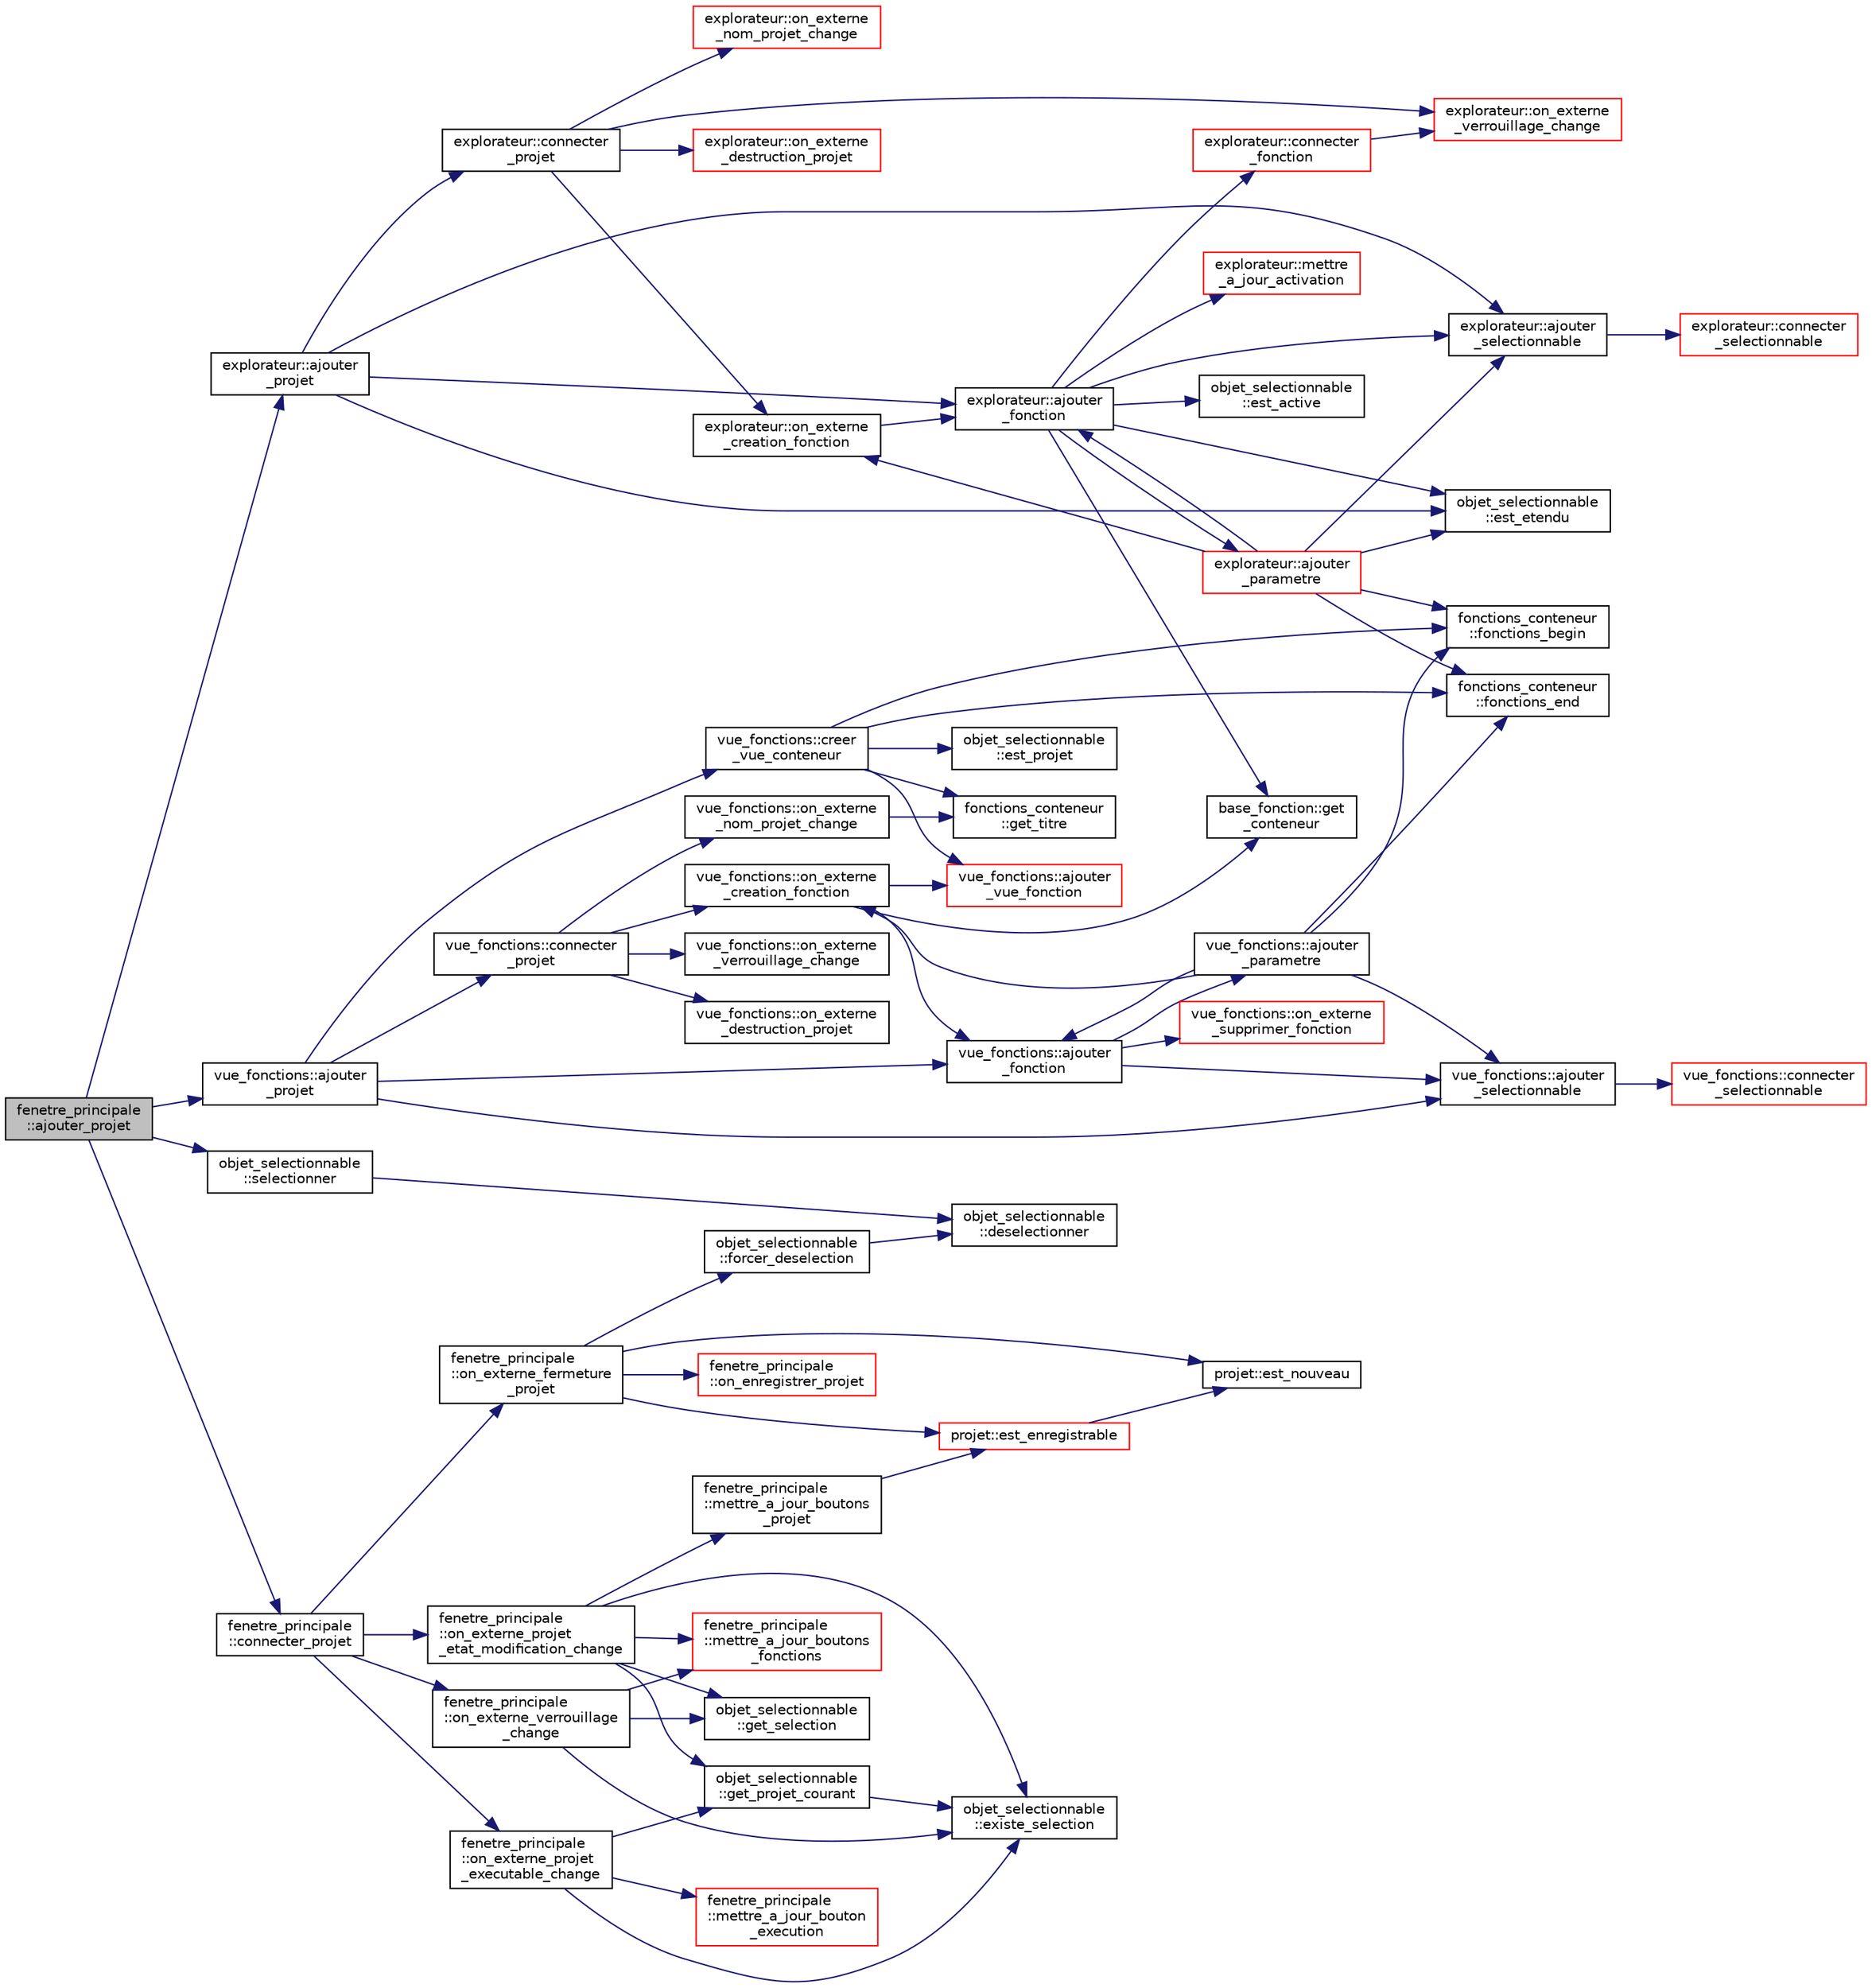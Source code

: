 digraph "fenetre_principale::ajouter_projet"
{
  edge [fontname="Helvetica",fontsize="10",labelfontname="Helvetica",labelfontsize="10"];
  node [fontname="Helvetica",fontsize="10",shape=record];
  rankdir="LR";
  Node234 [label="fenetre_principale\l::ajouter_projet",height=0.2,width=0.4,color="black", fillcolor="grey75", style="filled", fontcolor="black"];
  Node234 -> Node235 [color="midnightblue",fontsize="10",style="solid",fontname="Helvetica"];
  Node235 [label="explorateur::ajouter\l_projet",height=0.2,width=0.4,color="black", fillcolor="white", style="filled",URL="$classexplorateur.html#a187e3de9d541231a4e42cc18dd164c01",tooltip="Ajoute un projet dans l&#39;explorateur. "];
  Node235 -> Node236 [color="midnightblue",fontsize="10",style="solid",fontname="Helvetica"];
  Node236 [label="explorateur::ajouter\l_selectionnable",height=0.2,width=0.4,color="black", fillcolor="white", style="filled",URL="$classexplorateur.html#a887540b504bdc698ba2b8736fe0e9fdc",tooltip="Ajoute un objet sélectionnable à l&#39;explorateur. "];
  Node236 -> Node237 [color="midnightblue",fontsize="10",style="solid",fontname="Helvetica"];
  Node237 [label="explorateur::connecter\l_selectionnable",height=0.2,width=0.4,color="red", fillcolor="white", style="filled",URL="$classexplorateur.html#ad22d29aa9fc32953c4b2b77c56d189db",tooltip="Ajoute les connects pour un objet donné. "];
  Node235 -> Node242 [color="midnightblue",fontsize="10",style="solid",fontname="Helvetica"];
  Node242 [label="explorateur::connecter\l_projet",height=0.2,width=0.4,color="black", fillcolor="white", style="filled",URL="$classexplorateur.html#a2a297d8a36310f5b657c06e13cff0b06",tooltip="Ajoute les connects pour un projet donné. "];
  Node242 -> Node243 [color="midnightblue",fontsize="10",style="solid",fontname="Helvetica"];
  Node243 [label="explorateur::on_externe\l_creation_fonction",height=0.2,width=0.4,color="black", fillcolor="white", style="filled",URL="$classexplorateur.html#a7f6b58995b31a6b09758e6af0c5988a0",tooltip="Fonction appelée lorsqu&#39;un fonction est créée. "];
  Node243 -> Node244 [color="midnightblue",fontsize="10",style="solid",fontname="Helvetica"];
  Node244 [label="explorateur::ajouter\l_fonction",height=0.2,width=0.4,color="black", fillcolor="white", style="filled",URL="$classexplorateur.html#a9da9de05eb1380d7dc9d0dddd85f2432",tooltip="Ajoute une fonction à l&#39;explorateur. "];
  Node244 -> Node245 [color="midnightblue",fontsize="10",style="solid",fontname="Helvetica"];
  Node245 [label="base_fonction::get\l_conteneur",height=0.2,width=0.4,color="black", fillcolor="white", style="filled",URL="$classbase__fonction.html#a3ae15ad4fd18fed8252fe6d10ca17d23",tooltip="Accesseur sur le conteneur de la fonction. "];
  Node244 -> Node236 [color="midnightblue",fontsize="10",style="solid",fontname="Helvetica"];
  Node244 -> Node246 [color="midnightblue",fontsize="10",style="solid",fontname="Helvetica"];
  Node246 [label="explorateur::ajouter\l_parametre",height=0.2,width=0.4,color="red", fillcolor="white", style="filled",URL="$classexplorateur.html#a4f9742e14126da0d20dd6161c005bcd2",tooltip="Ajoute un paramètre à l&#39;explorateur. "];
  Node246 -> Node236 [color="midnightblue",fontsize="10",style="solid",fontname="Helvetica"];
  Node246 -> Node243 [color="midnightblue",fontsize="10",style="solid",fontname="Helvetica"];
  Node246 -> Node248 [color="midnightblue",fontsize="10",style="solid",fontname="Helvetica"];
  Node248 [label="fonctions_conteneur\l::fonctions_begin",height=0.2,width=0.4,color="black", fillcolor="white", style="filled",URL="$classfonctions__conteneur.html#aa1db33c3a0bf76b354e77b4a4324357a",tooltip="Accesseur de l&#39;itérateur de début de liste des fonctions. "];
  Node246 -> Node249 [color="midnightblue",fontsize="10",style="solid",fontname="Helvetica"];
  Node249 [label="fonctions_conteneur\l::fonctions_end",height=0.2,width=0.4,color="black", fillcolor="white", style="filled",URL="$classfonctions__conteneur.html#a165ee65380980b58b521a62810cd7e27",tooltip="Accesseur de l&#39;itérateur de fin de liste des fonctions. "];
  Node246 -> Node244 [color="midnightblue",fontsize="10",style="solid",fontname="Helvetica"];
  Node246 -> Node250 [color="midnightblue",fontsize="10",style="solid",fontname="Helvetica"];
  Node250 [label="objet_selectionnable\l::est_etendu",height=0.2,width=0.4,color="black", fillcolor="white", style="filled",URL="$classobjet__selectionnable.html#af1e714963d861a9895ff590531396707",tooltip="Indique si l&#39;objet est étendu. "];
  Node244 -> Node251 [color="midnightblue",fontsize="10",style="solid",fontname="Helvetica"];
  Node251 [label="explorateur::mettre\l_a_jour_activation",height=0.2,width=0.4,color="red", fillcolor="white", style="filled",URL="$classexplorateur.html#a1c0d1a2f970f2b4d9560f33f74030f7a",tooltip="Met à jour l&#39;activation d&#39;un noeud. "];
  Node244 -> Node255 [color="midnightblue",fontsize="10",style="solid",fontname="Helvetica"];
  Node255 [label="objet_selectionnable\l::est_active",height=0.2,width=0.4,color="black", fillcolor="white", style="filled",URL="$classobjet__selectionnable.html#a9a0bf43723dd1656224cec9f3c42bba0",tooltip="Retourne l&#39;état d&#39;activation de l&#39;objet. "];
  Node244 -> Node250 [color="midnightblue",fontsize="10",style="solid",fontname="Helvetica"];
  Node244 -> Node256 [color="midnightblue",fontsize="10",style="solid",fontname="Helvetica"];
  Node256 [label="explorateur::connecter\l_fonction",height=0.2,width=0.4,color="red", fillcolor="white", style="filled",URL="$classexplorateur.html#a838a8a6442ebd91a5c242ea02c0fe3e2",tooltip="Ajoute les connects pour un fonction donnée. "];
  Node256 -> Node259 [color="midnightblue",fontsize="10",style="solid",fontname="Helvetica"];
  Node259 [label="explorateur::on_externe\l_verrouillage_change",height=0.2,width=0.4,color="red", fillcolor="white", style="filled",URL="$classexplorateur.html#afce2e984617f7198974bcd4db9c4175a",tooltip="Fonction appelée lorsque le vérouillage d&#39;un objet change. "];
  Node242 -> Node259 [color="midnightblue",fontsize="10",style="solid",fontname="Helvetica"];
  Node242 -> Node264 [color="midnightblue",fontsize="10",style="solid",fontname="Helvetica"];
  Node264 [label="explorateur::on_externe\l_nom_projet_change",height=0.2,width=0.4,color="red", fillcolor="white", style="filled",URL="$classexplorateur.html#a9f74457a3d08f73b28f5c4eaaf01acc9",tooltip="Fonction appelée lorsqu&#39;un nom de projet change. "];
  Node242 -> Node266 [color="midnightblue",fontsize="10",style="solid",fontname="Helvetica"];
  Node266 [label="explorateur::on_externe\l_destruction_projet",height=0.2,width=0.4,color="red", fillcolor="white", style="filled",URL="$classexplorateur.html#ad7dd8e9faf432a50a821f76ff8c13e39",tooltip="Fonction appelée lorsqu&#39;un projet est détruit. "];
  Node235 -> Node244 [color="midnightblue",fontsize="10",style="solid",fontname="Helvetica"];
  Node235 -> Node250 [color="midnightblue",fontsize="10",style="solid",fontname="Helvetica"];
  Node234 -> Node269 [color="midnightblue",fontsize="10",style="solid",fontname="Helvetica"];
  Node269 [label="vue_fonctions::ajouter\l_projet",height=0.2,width=0.4,color="black", fillcolor="white", style="filled",URL="$classvue__fonctions.html#ac4069084e2d6cbc37f12f6c83519b1b0",tooltip="Ajoute un projet disponible à la vue. "];
  Node269 -> Node270 [color="midnightblue",fontsize="10",style="solid",fontname="Helvetica"];
  Node270 [label="vue_fonctions::ajouter\l_selectionnable",height=0.2,width=0.4,color="black", fillcolor="white", style="filled",URL="$classvue__fonctions.html#a77d4c5f3bb2ec3a1160c1d05c23b8bb0",tooltip="Ajoute un objet sélectionnable à la vue. "];
  Node270 -> Node271 [color="midnightblue",fontsize="10",style="solid",fontname="Helvetica"];
  Node271 [label="vue_fonctions::connecter\l_selectionnable",height=0.2,width=0.4,color="red", fillcolor="white", style="filled",URL="$classvue__fonctions.html#a8b4d92b99c2f8bad26192a3d496cd97a",tooltip="Ajoute les connections pour un objet sélectionnable donné. "];
  Node269 -> Node285 [color="midnightblue",fontsize="10",style="solid",fontname="Helvetica"];
  Node285 [label="vue_fonctions::connecter\l_projet",height=0.2,width=0.4,color="black", fillcolor="white", style="filled",URL="$classvue__fonctions.html#a7a1bbb16655ef76c7ed9fe1eadc085fa",tooltip="Ajoute les connections pour un projet donné. "];
  Node285 -> Node286 [color="midnightblue",fontsize="10",style="solid",fontname="Helvetica"];
  Node286 [label="vue_fonctions::on_externe\l_creation_fonction",height=0.2,width=0.4,color="black", fillcolor="white", style="filled",URL="$classvue__fonctions.html#a83878c3919ac64ebcd7c04c7c1046888",tooltip="Fonction appelée lorsqu&#39;une fonction est créée. "];
  Node286 -> Node287 [color="midnightblue",fontsize="10",style="solid",fontname="Helvetica"];
  Node287 [label="vue_fonctions::ajouter\l_fonction",height=0.2,width=0.4,color="black", fillcolor="white", style="filled",URL="$classvue__fonctions.html#a5a635af08c44943e09830be4d8f6d041",tooltip="Ajoute une fonction disponible à la vue. "];
  Node287 -> Node270 [color="midnightblue",fontsize="10",style="solid",fontname="Helvetica"];
  Node287 -> Node288 [color="midnightblue",fontsize="10",style="solid",fontname="Helvetica"];
  Node288 [label="vue_fonctions::ajouter\l_parametre",height=0.2,width=0.4,color="black", fillcolor="white", style="filled",URL="$classvue__fonctions.html#ac0eb435722cb06695d5a30456659f729",tooltip="Ajoute un paramètre disponible à la vue. "];
  Node288 -> Node270 [color="midnightblue",fontsize="10",style="solid",fontname="Helvetica"];
  Node288 -> Node286 [color="midnightblue",fontsize="10",style="solid",fontname="Helvetica"];
  Node288 -> Node248 [color="midnightblue",fontsize="10",style="solid",fontname="Helvetica"];
  Node288 -> Node249 [color="midnightblue",fontsize="10",style="solid",fontname="Helvetica"];
  Node288 -> Node287 [color="midnightblue",fontsize="10",style="solid",fontname="Helvetica"];
  Node287 -> Node289 [color="midnightblue",fontsize="10",style="solid",fontname="Helvetica"];
  Node289 [label="vue_fonctions::on_externe\l_supprimer_fonction",height=0.2,width=0.4,color="red", fillcolor="white", style="filled",URL="$classvue__fonctions.html#aabefa95bb20446100e0e06b13ce13709",tooltip="Fonction appelée lorsqu&#39;une fonction est supprimée. "];
  Node286 -> Node245 [color="midnightblue",fontsize="10",style="solid",fontname="Helvetica"];
  Node286 -> Node276 [color="midnightblue",fontsize="10",style="solid",fontname="Helvetica"];
  Node276 [label="vue_fonctions::ajouter\l_vue_fonction",height=0.2,width=0.4,color="red", fillcolor="white", style="filled",URL="$classvue__fonctions.html#a14099ede77972bb7d432789b042ec178",tooltip="Ajoute la vue d&#39;une fonction donnée. "];
  Node285 -> Node293 [color="midnightblue",fontsize="10",style="solid",fontname="Helvetica"];
  Node293 [label="vue_fonctions::on_externe\l_nom_projet_change",height=0.2,width=0.4,color="black", fillcolor="white", style="filled",URL="$classvue__fonctions.html#a952b392ce79225a64e3f5528d745ff30",tooltip="Fonction appelée lorsque le nom d&#39;un projet change. "];
  Node293 -> Node275 [color="midnightblue",fontsize="10",style="solid",fontname="Helvetica"];
  Node275 [label="fonctions_conteneur\l::get_titre",height=0.2,width=0.4,color="black", fillcolor="white", style="filled",URL="$classfonctions__conteneur.html#ab81d1b229c4f0564ef2aef27345bf1ad",tooltip="Fonction virtuelle retournant le titre du conteneur. "];
  Node285 -> Node294 [color="midnightblue",fontsize="10",style="solid",fontname="Helvetica"];
  Node294 [label="vue_fonctions::on_externe\l_verrouillage_change",height=0.2,width=0.4,color="black", fillcolor="white", style="filled",URL="$classvue__fonctions.html#ae1040e9a2b73fb1fbc17e1a0e438c036",tooltip="Fonction appelée lorsque l&#39;état de vérrouillage d&#39;un objet change. "];
  Node285 -> Node295 [color="midnightblue",fontsize="10",style="solid",fontname="Helvetica"];
  Node295 [label="vue_fonctions::on_externe\l_destruction_projet",height=0.2,width=0.4,color="black", fillcolor="white", style="filled",URL="$classvue__fonctions.html#a9ccf7aef7028a0240a4f5eb7d2c26169",tooltip="Fonction appelée lorsqu&#39;un projet est supprimé. "];
  Node269 -> Node287 [color="midnightblue",fontsize="10",style="solid",fontname="Helvetica"];
  Node269 -> Node273 [color="midnightblue",fontsize="10",style="solid",fontname="Helvetica"];
  Node273 [label="vue_fonctions::creer\l_vue_conteneur",height=0.2,width=0.4,color="black", fillcolor="white", style="filled",URL="$classvue__fonctions.html#a43f442e02fedae787e0027e5c766cab4",tooltip="Crée la vue à partir du conteneur courant. "];
  Node273 -> Node274 [color="midnightblue",fontsize="10",style="solid",fontname="Helvetica"];
  Node274 [label="objet_selectionnable\l::est_projet",height=0.2,width=0.4,color="black", fillcolor="white", style="filled",URL="$classobjet__selectionnable.html#a49ea1a29523e46f099896477a2b43eaa",tooltip="Indique si l&#39;objet est un projet. "];
  Node273 -> Node275 [color="midnightblue",fontsize="10",style="solid",fontname="Helvetica"];
  Node273 -> Node248 [color="midnightblue",fontsize="10",style="solid",fontname="Helvetica"];
  Node273 -> Node249 [color="midnightblue",fontsize="10",style="solid",fontname="Helvetica"];
  Node273 -> Node276 [color="midnightblue",fontsize="10",style="solid",fontname="Helvetica"];
  Node234 -> Node296 [color="midnightblue",fontsize="10",style="solid",fontname="Helvetica"];
  Node296 [label="fenetre_principale\l::connecter_projet",height=0.2,width=0.4,color="black", fillcolor="white", style="filled",URL="$classfenetre__principale.html#a8a3a74f711670339243baf7c08d7ca05",tooltip="Ajoute les connections pour un projet donné. "];
  Node296 -> Node297 [color="midnightblue",fontsize="10",style="solid",fontname="Helvetica"];
  Node297 [label="fenetre_principale\l::on_externe_projet\l_etat_modification_change",height=0.2,width=0.4,color="black", fillcolor="white", style="filled",URL="$classfenetre__principale.html#aa3031f71451237710b8e71ffc9df4f23",tooltip="Fonction appelée lorsque l&#39;état de modification d&#39;un projet change. "];
  Node297 -> Node298 [color="midnightblue",fontsize="10",style="solid",fontname="Helvetica"];
  Node298 [label="objet_selectionnable\l::existe_selection",height=0.2,width=0.4,color="black", fillcolor="white", style="filled",URL="$classobjet__selectionnable.html#ad3c9ec08e1036a463b6b82176d52364d",tooltip="Indique s&#39;il existe un objet sélectionné. "];
  Node297 -> Node299 [color="midnightblue",fontsize="10",style="solid",fontname="Helvetica"];
  Node299 [label="objet_selectionnable\l::get_projet_courant",height=0.2,width=0.4,color="black", fillcolor="white", style="filled",URL="$classobjet__selectionnable.html#afdc2163828d829f786887b60e11e4717",tooltip="Retourne le projet de la sélection courante. "];
  Node299 -> Node298 [color="midnightblue",fontsize="10",style="solid",fontname="Helvetica"];
  Node297 -> Node300 [color="midnightblue",fontsize="10",style="solid",fontname="Helvetica"];
  Node300 [label="fenetre_principale\l::mettre_a_jour_boutons\l_projet",height=0.2,width=0.4,color="black", fillcolor="white", style="filled",URL="$classfenetre__principale.html#a254e577618618631bd05597f6630fcc4",tooltip="Met à jour les boutons de la fenêtre selon un projet donné. "];
  Node300 -> Node301 [color="midnightblue",fontsize="10",style="solid",fontname="Helvetica"];
  Node301 [label="projet::est_enregistrable",height=0.2,width=0.4,color="red", fillcolor="white", style="filled",URL="$classprojet.html#af3ec26f8d89ead3d91a5f6098b83e242",tooltip="Indique si le projet est enregistrable. "];
  Node301 -> Node302 [color="midnightblue",fontsize="10",style="solid",fontname="Helvetica"];
  Node302 [label="projet::est_nouveau",height=0.2,width=0.4,color="black", fillcolor="white", style="filled",URL="$classprojet.html#a5ec26ee61a91af62a268bb85263d6a30",tooltip="Indique si le projet est nouveau. "];
  Node297 -> Node304 [color="midnightblue",fontsize="10",style="solid",fontname="Helvetica"];
  Node304 [label="fenetre_principale\l::mettre_a_jour_boutons\l_fonctions",height=0.2,width=0.4,color="red", fillcolor="white", style="filled",URL="$classfenetre__principale.html#a0e4687512b180aef1eb6f75359b13cee",tooltip="Met à jour les boutons d&#39;ajout de fonctions selon un objet donné. "];
  Node297 -> Node309 [color="midnightblue",fontsize="10",style="solid",fontname="Helvetica"];
  Node309 [label="objet_selectionnable\l::get_selection",height=0.2,width=0.4,color="black", fillcolor="white", style="filled",URL="$classobjet__selectionnable.html#ae6be76843c7b502410ec8d2c1fff88a3",tooltip="Retourne l&#39;objet sélectionné. "];
  Node296 -> Node310 [color="midnightblue",fontsize="10",style="solid",fontname="Helvetica"];
  Node310 [label="fenetre_principale\l::on_externe_projet\l_executable_change",height=0.2,width=0.4,color="black", fillcolor="white", style="filled",URL="$classfenetre__principale.html#aac51e3e43a291658385b410ad158f24d",tooltip="Fonction appelée lorsque l&#39;état d&#39;exécutabitlité d&#39;un projet change. "];
  Node310 -> Node298 [color="midnightblue",fontsize="10",style="solid",fontname="Helvetica"];
  Node310 -> Node299 [color="midnightblue",fontsize="10",style="solid",fontname="Helvetica"];
  Node310 -> Node311 [color="midnightblue",fontsize="10",style="solid",fontname="Helvetica"];
  Node311 [label="fenetre_principale\l::mettre_a_jour_bouton\l_execution",height=0.2,width=0.4,color="red", fillcolor="white", style="filled",URL="$classfenetre__principale.html#a91384185c4d7425bb5c1d12072cabeae",tooltip="Met à jour les boutons d&#39;exécution selon un projet donné. "];
  Node296 -> Node313 [color="midnightblue",fontsize="10",style="solid",fontname="Helvetica"];
  Node313 [label="fenetre_principale\l::on_externe_verrouillage\l_change",height=0.2,width=0.4,color="black", fillcolor="white", style="filled",URL="$classfenetre__principale.html#a6a720767a355118833f47fdf265f134b",tooltip="Fonction appelée lorsqu&#39;il y a un changement de verrouillage d&#39;un objet. "];
  Node313 -> Node298 [color="midnightblue",fontsize="10",style="solid",fontname="Helvetica"];
  Node313 -> Node309 [color="midnightblue",fontsize="10",style="solid",fontname="Helvetica"];
  Node313 -> Node304 [color="midnightblue",fontsize="10",style="solid",fontname="Helvetica"];
  Node296 -> Node314 [color="midnightblue",fontsize="10",style="solid",fontname="Helvetica"];
  Node314 [label="fenetre_principale\l::on_externe_fermeture\l_projet",height=0.2,width=0.4,color="black", fillcolor="white", style="filled",URL="$classfenetre__principale.html#aed193870fa2381dc3add068169629d7b",tooltip="Fonction appelée lorsqu&#39;il y a une demande externe de fermeture d&#39;un projet. "];
  Node314 -> Node301 [color="midnightblue",fontsize="10",style="solid",fontname="Helvetica"];
  Node314 -> Node302 [color="midnightblue",fontsize="10",style="solid",fontname="Helvetica"];
  Node314 -> Node315 [color="midnightblue",fontsize="10",style="solid",fontname="Helvetica"];
  Node315 [label="fenetre_principale\l::on_enregistrer_projet",height=0.2,width=0.4,color="red", fillcolor="white", style="filled",URL="$classfenetre__principale.html#a31a75b71153c61bb51cc1226eed99cfa",tooltip="Enregistre un projet donné avec un nom de fichier spécifié. "];
  Node314 -> Node321 [color="midnightblue",fontsize="10",style="solid",fontname="Helvetica"];
  Node321 [label="objet_selectionnable\l::forcer_deselection",height=0.2,width=0.4,color="black", fillcolor="white", style="filled",URL="$classobjet__selectionnable.html#ab2fb752b9ba998ed26975936d1d5beaa",tooltip="Désélectionne l&#39;objet sélectionné. "];
  Node321 -> Node322 [color="midnightblue",fontsize="10",style="solid",fontname="Helvetica"];
  Node322 [label="objet_selectionnable\l::deselectionner",height=0.2,width=0.4,color="black", fillcolor="white", style="filled",URL="$classobjet__selectionnable.html#a555085da89b30b07349064bb54a26138",tooltip="Désélectionne l&#39;objet sélectionné. "];
  Node234 -> Node323 [color="midnightblue",fontsize="10",style="solid",fontname="Helvetica"];
  Node323 [label="objet_selectionnable\l::selectionner",height=0.2,width=0.4,color="black", fillcolor="white", style="filled",URL="$classobjet__selectionnable.html#a645da22be6e3f8747086da238e788fb9",tooltip="Sélectionne l&#39;objet. "];
  Node323 -> Node322 [color="midnightblue",fontsize="10",style="solid",fontname="Helvetica"];
}
